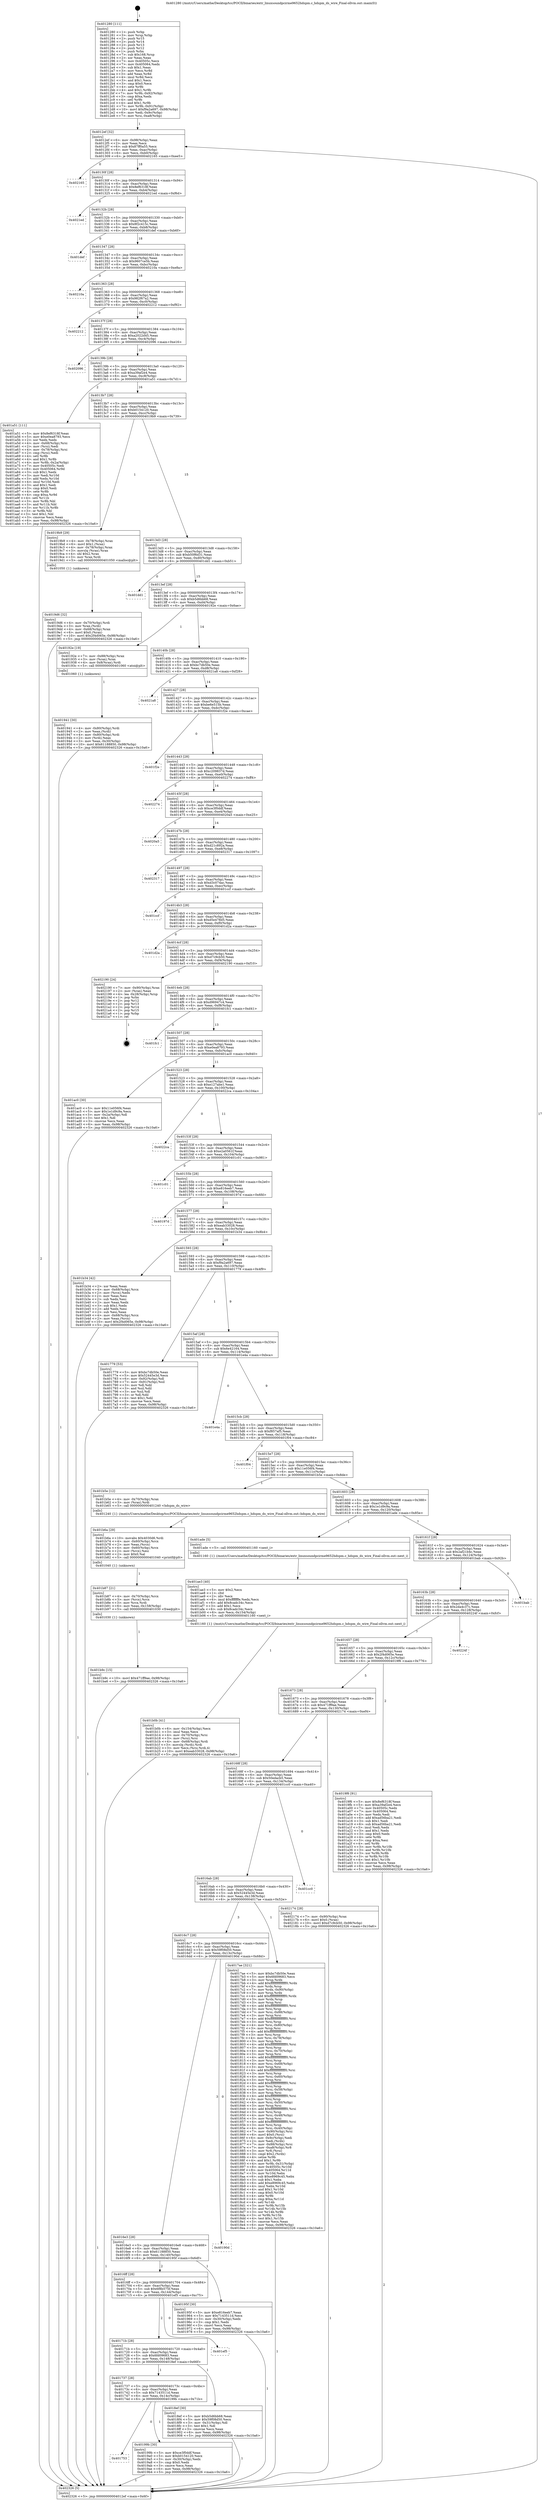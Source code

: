 digraph "0x401280" {
  label = "0x401280 (/mnt/c/Users/mathe/Desktop/tcc/POCII/binaries/extr_linuxsoundpcirme9652hdspm.c_hdspm_ds_wire_Final-ollvm.out::main(0))"
  labelloc = "t"
  node[shape=record]

  Entry [label="",width=0.3,height=0.3,shape=circle,fillcolor=black,style=filled]
  "0x4012ef" [label="{
     0x4012ef [32]\l
     | [instrs]\l
     &nbsp;&nbsp;0x4012ef \<+6\>: mov -0x98(%rbp),%eax\l
     &nbsp;&nbsp;0x4012f5 \<+2\>: mov %eax,%ecx\l
     &nbsp;&nbsp;0x4012f7 \<+6\>: sub $0x87ff0a55,%ecx\l
     &nbsp;&nbsp;0x4012fd \<+6\>: mov %eax,-0xac(%rbp)\l
     &nbsp;&nbsp;0x401303 \<+6\>: mov %ecx,-0xb0(%rbp)\l
     &nbsp;&nbsp;0x401309 \<+6\>: je 0000000000402165 \<main+0xee5\>\l
  }"]
  "0x402165" [label="{
     0x402165\l
  }", style=dashed]
  "0x40130f" [label="{
     0x40130f [28]\l
     | [instrs]\l
     &nbsp;&nbsp;0x40130f \<+5\>: jmp 0000000000401314 \<main+0x94\>\l
     &nbsp;&nbsp;0x401314 \<+6\>: mov -0xac(%rbp),%eax\l
     &nbsp;&nbsp;0x40131a \<+5\>: sub $0x8ef6318f,%eax\l
     &nbsp;&nbsp;0x40131f \<+6\>: mov %eax,-0xb4(%rbp)\l
     &nbsp;&nbsp;0x401325 \<+6\>: je 00000000004021ed \<main+0xf6d\>\l
  }"]
  Exit [label="",width=0.3,height=0.3,shape=circle,fillcolor=black,style=filled,peripheries=2]
  "0x4021ed" [label="{
     0x4021ed\l
  }", style=dashed]
  "0x40132b" [label="{
     0x40132b [28]\l
     | [instrs]\l
     &nbsp;&nbsp;0x40132b \<+5\>: jmp 0000000000401330 \<main+0xb0\>\l
     &nbsp;&nbsp;0x401330 \<+6\>: mov -0xac(%rbp),%eax\l
     &nbsp;&nbsp;0x401336 \<+5\>: sub $0x8f2c415c,%eax\l
     &nbsp;&nbsp;0x40133b \<+6\>: mov %eax,-0xb8(%rbp)\l
     &nbsp;&nbsp;0x401341 \<+6\>: je 0000000000401def \<main+0xb6f\>\l
  }"]
  "0x401b9c" [label="{
     0x401b9c [15]\l
     | [instrs]\l
     &nbsp;&nbsp;0x401b9c \<+10\>: movl $0x471ff9ae,-0x98(%rbp)\l
     &nbsp;&nbsp;0x401ba6 \<+5\>: jmp 0000000000402326 \<main+0x10a6\>\l
  }"]
  "0x401def" [label="{
     0x401def\l
  }", style=dashed]
  "0x401347" [label="{
     0x401347 [28]\l
     | [instrs]\l
     &nbsp;&nbsp;0x401347 \<+5\>: jmp 000000000040134c \<main+0xcc\>\l
     &nbsp;&nbsp;0x40134c \<+6\>: mov -0xac(%rbp),%eax\l
     &nbsp;&nbsp;0x401352 \<+5\>: sub $0x9607ce5b,%eax\l
     &nbsp;&nbsp;0x401357 \<+6\>: mov %eax,-0xbc(%rbp)\l
     &nbsp;&nbsp;0x40135d \<+6\>: je 000000000040210a \<main+0xe8a\>\l
  }"]
  "0x401b87" [label="{
     0x401b87 [21]\l
     | [instrs]\l
     &nbsp;&nbsp;0x401b87 \<+4\>: mov -0x70(%rbp),%rcx\l
     &nbsp;&nbsp;0x401b8b \<+3\>: mov (%rcx),%rcx\l
     &nbsp;&nbsp;0x401b8e \<+3\>: mov %rcx,%rdi\l
     &nbsp;&nbsp;0x401b91 \<+6\>: mov %eax,-0x158(%rbp)\l
     &nbsp;&nbsp;0x401b97 \<+5\>: call 0000000000401030 \<free@plt\>\l
     | [calls]\l
     &nbsp;&nbsp;0x401030 \{1\} (unknown)\l
  }"]
  "0x40210a" [label="{
     0x40210a\l
  }", style=dashed]
  "0x401363" [label="{
     0x401363 [28]\l
     | [instrs]\l
     &nbsp;&nbsp;0x401363 \<+5\>: jmp 0000000000401368 \<main+0xe8\>\l
     &nbsp;&nbsp;0x401368 \<+6\>: mov -0xac(%rbp),%eax\l
     &nbsp;&nbsp;0x40136e \<+5\>: sub $0x982f67a2,%eax\l
     &nbsp;&nbsp;0x401373 \<+6\>: mov %eax,-0xc0(%rbp)\l
     &nbsp;&nbsp;0x401379 \<+6\>: je 0000000000402212 \<main+0xf92\>\l
  }"]
  "0x401b6a" [label="{
     0x401b6a [29]\l
     | [instrs]\l
     &nbsp;&nbsp;0x401b6a \<+10\>: movabs $0x4030d6,%rdi\l
     &nbsp;&nbsp;0x401b74 \<+4\>: mov -0x60(%rbp),%rcx\l
     &nbsp;&nbsp;0x401b78 \<+2\>: mov %eax,(%rcx)\l
     &nbsp;&nbsp;0x401b7a \<+4\>: mov -0x60(%rbp),%rcx\l
     &nbsp;&nbsp;0x401b7e \<+2\>: mov (%rcx),%esi\l
     &nbsp;&nbsp;0x401b80 \<+2\>: mov $0x0,%al\l
     &nbsp;&nbsp;0x401b82 \<+5\>: call 0000000000401040 \<printf@plt\>\l
     | [calls]\l
     &nbsp;&nbsp;0x401040 \{1\} (unknown)\l
  }"]
  "0x402212" [label="{
     0x402212\l
  }", style=dashed]
  "0x40137f" [label="{
     0x40137f [28]\l
     | [instrs]\l
     &nbsp;&nbsp;0x40137f \<+5\>: jmp 0000000000401384 \<main+0x104\>\l
     &nbsp;&nbsp;0x401384 \<+6\>: mov -0xac(%rbp),%eax\l
     &nbsp;&nbsp;0x40138a \<+5\>: sub $0xa2022d45,%eax\l
     &nbsp;&nbsp;0x40138f \<+6\>: mov %eax,-0xc4(%rbp)\l
     &nbsp;&nbsp;0x401395 \<+6\>: je 0000000000402096 \<main+0xe16\>\l
  }"]
  "0x401b0b" [label="{
     0x401b0b [41]\l
     | [instrs]\l
     &nbsp;&nbsp;0x401b0b \<+6\>: mov -0x154(%rbp),%ecx\l
     &nbsp;&nbsp;0x401b11 \<+3\>: imul %eax,%ecx\l
     &nbsp;&nbsp;0x401b14 \<+4\>: mov -0x70(%rbp),%rsi\l
     &nbsp;&nbsp;0x401b18 \<+3\>: mov (%rsi),%rsi\l
     &nbsp;&nbsp;0x401b1b \<+4\>: mov -0x68(%rbp),%rdi\l
     &nbsp;&nbsp;0x401b1f \<+3\>: movslq (%rdi),%rdi\l
     &nbsp;&nbsp;0x401b22 \<+3\>: mov %ecx,(%rsi,%rdi,4)\l
     &nbsp;&nbsp;0x401b25 \<+10\>: movl $0xeab33028,-0x98(%rbp)\l
     &nbsp;&nbsp;0x401b2f \<+5\>: jmp 0000000000402326 \<main+0x10a6\>\l
  }"]
  "0x402096" [label="{
     0x402096\l
  }", style=dashed]
  "0x40139b" [label="{
     0x40139b [28]\l
     | [instrs]\l
     &nbsp;&nbsp;0x40139b \<+5\>: jmp 00000000004013a0 \<main+0x120\>\l
     &nbsp;&nbsp;0x4013a0 \<+6\>: mov -0xac(%rbp),%eax\l
     &nbsp;&nbsp;0x4013a6 \<+5\>: sub $0xa39af2e4,%eax\l
     &nbsp;&nbsp;0x4013ab \<+6\>: mov %eax,-0xc8(%rbp)\l
     &nbsp;&nbsp;0x4013b1 \<+6\>: je 0000000000401a51 \<main+0x7d1\>\l
  }"]
  "0x401ae3" [label="{
     0x401ae3 [40]\l
     | [instrs]\l
     &nbsp;&nbsp;0x401ae3 \<+5\>: mov $0x2,%ecx\l
     &nbsp;&nbsp;0x401ae8 \<+1\>: cltd\l
     &nbsp;&nbsp;0x401ae9 \<+2\>: idiv %ecx\l
     &nbsp;&nbsp;0x401aeb \<+6\>: imul $0xfffffffe,%edx,%ecx\l
     &nbsp;&nbsp;0x401af1 \<+6\>: add $0x8cadc34c,%ecx\l
     &nbsp;&nbsp;0x401af7 \<+3\>: add $0x1,%ecx\l
     &nbsp;&nbsp;0x401afa \<+6\>: sub $0x8cadc34c,%ecx\l
     &nbsp;&nbsp;0x401b00 \<+6\>: mov %ecx,-0x154(%rbp)\l
     &nbsp;&nbsp;0x401b06 \<+5\>: call 0000000000401160 \<next_i\>\l
     | [calls]\l
     &nbsp;&nbsp;0x401160 \{1\} (/mnt/c/Users/mathe/Desktop/tcc/POCII/binaries/extr_linuxsoundpcirme9652hdspm.c_hdspm_ds_wire_Final-ollvm.out::next_i)\l
  }"]
  "0x401a51" [label="{
     0x401a51 [111]\l
     | [instrs]\l
     &nbsp;&nbsp;0x401a51 \<+5\>: mov $0x8ef6318f,%eax\l
     &nbsp;&nbsp;0x401a56 \<+5\>: mov $0xe0ea8793,%ecx\l
     &nbsp;&nbsp;0x401a5b \<+2\>: xor %edx,%edx\l
     &nbsp;&nbsp;0x401a5d \<+4\>: mov -0x68(%rbp),%rsi\l
     &nbsp;&nbsp;0x401a61 \<+2\>: mov (%rsi),%edi\l
     &nbsp;&nbsp;0x401a63 \<+4\>: mov -0x78(%rbp),%rsi\l
     &nbsp;&nbsp;0x401a67 \<+2\>: cmp (%rsi),%edi\l
     &nbsp;&nbsp;0x401a69 \<+4\>: setl %r8b\l
     &nbsp;&nbsp;0x401a6d \<+4\>: and $0x1,%r8b\l
     &nbsp;&nbsp;0x401a71 \<+4\>: mov %r8b,-0x2a(%rbp)\l
     &nbsp;&nbsp;0x401a75 \<+7\>: mov 0x40505c,%edi\l
     &nbsp;&nbsp;0x401a7c \<+8\>: mov 0x405064,%r9d\l
     &nbsp;&nbsp;0x401a84 \<+3\>: sub $0x1,%edx\l
     &nbsp;&nbsp;0x401a87 \<+3\>: mov %edi,%r10d\l
     &nbsp;&nbsp;0x401a8a \<+3\>: add %edx,%r10d\l
     &nbsp;&nbsp;0x401a8d \<+4\>: imul %r10d,%edi\l
     &nbsp;&nbsp;0x401a91 \<+3\>: and $0x1,%edi\l
     &nbsp;&nbsp;0x401a94 \<+3\>: cmp $0x0,%edi\l
     &nbsp;&nbsp;0x401a97 \<+4\>: sete %r8b\l
     &nbsp;&nbsp;0x401a9b \<+4\>: cmp $0xa,%r9d\l
     &nbsp;&nbsp;0x401a9f \<+4\>: setl %r11b\l
     &nbsp;&nbsp;0x401aa3 \<+3\>: mov %r8b,%bl\l
     &nbsp;&nbsp;0x401aa6 \<+3\>: and %r11b,%bl\l
     &nbsp;&nbsp;0x401aa9 \<+3\>: xor %r11b,%r8b\l
     &nbsp;&nbsp;0x401aac \<+3\>: or %r8b,%bl\l
     &nbsp;&nbsp;0x401aaf \<+3\>: test $0x1,%bl\l
     &nbsp;&nbsp;0x401ab2 \<+3\>: cmovne %ecx,%eax\l
     &nbsp;&nbsp;0x401ab5 \<+6\>: mov %eax,-0x98(%rbp)\l
     &nbsp;&nbsp;0x401abb \<+5\>: jmp 0000000000402326 \<main+0x10a6\>\l
  }"]
  "0x4013b7" [label="{
     0x4013b7 [28]\l
     | [instrs]\l
     &nbsp;&nbsp;0x4013b7 \<+5\>: jmp 00000000004013bc \<main+0x13c\>\l
     &nbsp;&nbsp;0x4013bc \<+6\>: mov -0xac(%rbp),%eax\l
     &nbsp;&nbsp;0x4013c2 \<+5\>: sub $0xb0154120,%eax\l
     &nbsp;&nbsp;0x4013c7 \<+6\>: mov %eax,-0xcc(%rbp)\l
     &nbsp;&nbsp;0x4013cd \<+6\>: je 00000000004019b9 \<main+0x739\>\l
  }"]
  "0x4019d6" [label="{
     0x4019d6 [32]\l
     | [instrs]\l
     &nbsp;&nbsp;0x4019d6 \<+4\>: mov -0x70(%rbp),%rdi\l
     &nbsp;&nbsp;0x4019da \<+3\>: mov %rax,(%rdi)\l
     &nbsp;&nbsp;0x4019dd \<+4\>: mov -0x68(%rbp),%rax\l
     &nbsp;&nbsp;0x4019e1 \<+6\>: movl $0x0,(%rax)\l
     &nbsp;&nbsp;0x4019e7 \<+10\>: movl $0x2f4d065e,-0x98(%rbp)\l
     &nbsp;&nbsp;0x4019f1 \<+5\>: jmp 0000000000402326 \<main+0x10a6\>\l
  }"]
  "0x4019b9" [label="{
     0x4019b9 [29]\l
     | [instrs]\l
     &nbsp;&nbsp;0x4019b9 \<+4\>: mov -0x78(%rbp),%rax\l
     &nbsp;&nbsp;0x4019bd \<+6\>: movl $0x1,(%rax)\l
     &nbsp;&nbsp;0x4019c3 \<+4\>: mov -0x78(%rbp),%rax\l
     &nbsp;&nbsp;0x4019c7 \<+3\>: movslq (%rax),%rax\l
     &nbsp;&nbsp;0x4019ca \<+4\>: shl $0x2,%rax\l
     &nbsp;&nbsp;0x4019ce \<+3\>: mov %rax,%rdi\l
     &nbsp;&nbsp;0x4019d1 \<+5\>: call 0000000000401050 \<malloc@plt\>\l
     | [calls]\l
     &nbsp;&nbsp;0x401050 \{1\} (unknown)\l
  }"]
  "0x4013d3" [label="{
     0x4013d3 [28]\l
     | [instrs]\l
     &nbsp;&nbsp;0x4013d3 \<+5\>: jmp 00000000004013d8 \<main+0x158\>\l
     &nbsp;&nbsp;0x4013d8 \<+6\>: mov -0xac(%rbp),%eax\l
     &nbsp;&nbsp;0x4013de \<+5\>: sub $0xb50f6d31,%eax\l
     &nbsp;&nbsp;0x4013e3 \<+6\>: mov %eax,-0xd0(%rbp)\l
     &nbsp;&nbsp;0x4013e9 \<+6\>: je 0000000000401dd1 \<main+0xb51\>\l
  }"]
  "0x401753" [label="{
     0x401753\l
  }", style=dashed]
  "0x401dd1" [label="{
     0x401dd1\l
  }", style=dashed]
  "0x4013ef" [label="{
     0x4013ef [28]\l
     | [instrs]\l
     &nbsp;&nbsp;0x4013ef \<+5\>: jmp 00000000004013f4 \<main+0x174\>\l
     &nbsp;&nbsp;0x4013f4 \<+6\>: mov -0xac(%rbp),%eax\l
     &nbsp;&nbsp;0x4013fa \<+5\>: sub $0xb5d6bb68,%eax\l
     &nbsp;&nbsp;0x4013ff \<+6\>: mov %eax,-0xd4(%rbp)\l
     &nbsp;&nbsp;0x401405 \<+6\>: je 000000000040192e \<main+0x6ae\>\l
  }"]
  "0x40199b" [label="{
     0x40199b [30]\l
     | [instrs]\l
     &nbsp;&nbsp;0x40199b \<+5\>: mov $0xce3f0ddf,%eax\l
     &nbsp;&nbsp;0x4019a0 \<+5\>: mov $0xb0154120,%ecx\l
     &nbsp;&nbsp;0x4019a5 \<+3\>: mov -0x30(%rbp),%edx\l
     &nbsp;&nbsp;0x4019a8 \<+3\>: cmp $0x0,%edx\l
     &nbsp;&nbsp;0x4019ab \<+3\>: cmove %ecx,%eax\l
     &nbsp;&nbsp;0x4019ae \<+6\>: mov %eax,-0x98(%rbp)\l
     &nbsp;&nbsp;0x4019b4 \<+5\>: jmp 0000000000402326 \<main+0x10a6\>\l
  }"]
  "0x40192e" [label="{
     0x40192e [19]\l
     | [instrs]\l
     &nbsp;&nbsp;0x40192e \<+7\>: mov -0x88(%rbp),%rax\l
     &nbsp;&nbsp;0x401935 \<+3\>: mov (%rax),%rax\l
     &nbsp;&nbsp;0x401938 \<+4\>: mov 0x8(%rax),%rdi\l
     &nbsp;&nbsp;0x40193c \<+5\>: call 0000000000401060 \<atoi@plt\>\l
     | [calls]\l
     &nbsp;&nbsp;0x401060 \{1\} (unknown)\l
  }"]
  "0x40140b" [label="{
     0x40140b [28]\l
     | [instrs]\l
     &nbsp;&nbsp;0x40140b \<+5\>: jmp 0000000000401410 \<main+0x190\>\l
     &nbsp;&nbsp;0x401410 \<+6\>: mov -0xac(%rbp),%eax\l
     &nbsp;&nbsp;0x401416 \<+5\>: sub $0xbc7db50e,%eax\l
     &nbsp;&nbsp;0x40141b \<+6\>: mov %eax,-0xd8(%rbp)\l
     &nbsp;&nbsp;0x401421 \<+6\>: je 00000000004021a8 \<main+0xf28\>\l
  }"]
  "0x401941" [label="{
     0x401941 [30]\l
     | [instrs]\l
     &nbsp;&nbsp;0x401941 \<+4\>: mov -0x80(%rbp),%rdi\l
     &nbsp;&nbsp;0x401945 \<+2\>: mov %eax,(%rdi)\l
     &nbsp;&nbsp;0x401947 \<+4\>: mov -0x80(%rbp),%rdi\l
     &nbsp;&nbsp;0x40194b \<+2\>: mov (%rdi),%eax\l
     &nbsp;&nbsp;0x40194d \<+3\>: mov %eax,-0x30(%rbp)\l
     &nbsp;&nbsp;0x401950 \<+10\>: movl $0x61188850,-0x98(%rbp)\l
     &nbsp;&nbsp;0x40195a \<+5\>: jmp 0000000000402326 \<main+0x10a6\>\l
  }"]
  "0x4021a8" [label="{
     0x4021a8\l
  }", style=dashed]
  "0x401427" [label="{
     0x401427 [28]\l
     | [instrs]\l
     &nbsp;&nbsp;0x401427 \<+5\>: jmp 000000000040142c \<main+0x1ac\>\l
     &nbsp;&nbsp;0x40142c \<+6\>: mov -0xac(%rbp),%eax\l
     &nbsp;&nbsp;0x401432 \<+5\>: sub $0xbe6e515b,%eax\l
     &nbsp;&nbsp;0x401437 \<+6\>: mov %eax,-0xdc(%rbp)\l
     &nbsp;&nbsp;0x40143d \<+6\>: je 0000000000401f2e \<main+0xcae\>\l
  }"]
  "0x401737" [label="{
     0x401737 [28]\l
     | [instrs]\l
     &nbsp;&nbsp;0x401737 \<+5\>: jmp 000000000040173c \<main+0x4bc\>\l
     &nbsp;&nbsp;0x40173c \<+6\>: mov -0xac(%rbp),%eax\l
     &nbsp;&nbsp;0x401742 \<+5\>: sub $0x7143511d,%eax\l
     &nbsp;&nbsp;0x401747 \<+6\>: mov %eax,-0x14c(%rbp)\l
     &nbsp;&nbsp;0x40174d \<+6\>: je 000000000040199b \<main+0x71b\>\l
  }"]
  "0x401f2e" [label="{
     0x401f2e\l
  }", style=dashed]
  "0x401443" [label="{
     0x401443 [28]\l
     | [instrs]\l
     &nbsp;&nbsp;0x401443 \<+5\>: jmp 0000000000401448 \<main+0x1c8\>\l
     &nbsp;&nbsp;0x401448 \<+6\>: mov -0xac(%rbp),%eax\l
     &nbsp;&nbsp;0x40144e \<+5\>: sub $0xc209837d,%eax\l
     &nbsp;&nbsp;0x401453 \<+6\>: mov %eax,-0xe0(%rbp)\l
     &nbsp;&nbsp;0x401459 \<+6\>: je 0000000000402274 \<main+0xff4\>\l
  }"]
  "0x4018ef" [label="{
     0x4018ef [30]\l
     | [instrs]\l
     &nbsp;&nbsp;0x4018ef \<+5\>: mov $0xb5d6bb68,%eax\l
     &nbsp;&nbsp;0x4018f4 \<+5\>: mov $0x59f08d50,%ecx\l
     &nbsp;&nbsp;0x4018f9 \<+3\>: mov -0x31(%rbp),%dl\l
     &nbsp;&nbsp;0x4018fc \<+3\>: test $0x1,%dl\l
     &nbsp;&nbsp;0x4018ff \<+3\>: cmovne %ecx,%eax\l
     &nbsp;&nbsp;0x401902 \<+6\>: mov %eax,-0x98(%rbp)\l
     &nbsp;&nbsp;0x401908 \<+5\>: jmp 0000000000402326 \<main+0x10a6\>\l
  }"]
  "0x402274" [label="{
     0x402274\l
  }", style=dashed]
  "0x40145f" [label="{
     0x40145f [28]\l
     | [instrs]\l
     &nbsp;&nbsp;0x40145f \<+5\>: jmp 0000000000401464 \<main+0x1e4\>\l
     &nbsp;&nbsp;0x401464 \<+6\>: mov -0xac(%rbp),%eax\l
     &nbsp;&nbsp;0x40146a \<+5\>: sub $0xce3f0ddf,%eax\l
     &nbsp;&nbsp;0x40146f \<+6\>: mov %eax,-0xe4(%rbp)\l
     &nbsp;&nbsp;0x401475 \<+6\>: je 00000000004020a5 \<main+0xe25\>\l
  }"]
  "0x40171b" [label="{
     0x40171b [28]\l
     | [instrs]\l
     &nbsp;&nbsp;0x40171b \<+5\>: jmp 0000000000401720 \<main+0x4a0\>\l
     &nbsp;&nbsp;0x401720 \<+6\>: mov -0xac(%rbp),%eax\l
     &nbsp;&nbsp;0x401726 \<+5\>: sub $0x6fd09683,%eax\l
     &nbsp;&nbsp;0x40172b \<+6\>: mov %eax,-0x148(%rbp)\l
     &nbsp;&nbsp;0x401731 \<+6\>: je 00000000004018ef \<main+0x66f\>\l
  }"]
  "0x4020a5" [label="{
     0x4020a5\l
  }", style=dashed]
  "0x40147b" [label="{
     0x40147b [28]\l
     | [instrs]\l
     &nbsp;&nbsp;0x40147b \<+5\>: jmp 0000000000401480 \<main+0x200\>\l
     &nbsp;&nbsp;0x401480 \<+6\>: mov -0xac(%rbp),%eax\l
     &nbsp;&nbsp;0x401486 \<+5\>: sub $0xd21c892a,%eax\l
     &nbsp;&nbsp;0x40148b \<+6\>: mov %eax,-0xe8(%rbp)\l
     &nbsp;&nbsp;0x401491 \<+6\>: je 0000000000402317 \<main+0x1097\>\l
  }"]
  "0x401ef5" [label="{
     0x401ef5\l
  }", style=dashed]
  "0x402317" [label="{
     0x402317\l
  }", style=dashed]
  "0x401497" [label="{
     0x401497 [28]\l
     | [instrs]\l
     &nbsp;&nbsp;0x401497 \<+5\>: jmp 000000000040149c \<main+0x21c\>\l
     &nbsp;&nbsp;0x40149c \<+6\>: mov -0xac(%rbp),%eax\l
     &nbsp;&nbsp;0x4014a2 \<+5\>: sub $0xd3c074ac,%eax\l
     &nbsp;&nbsp;0x4014a7 \<+6\>: mov %eax,-0xec(%rbp)\l
     &nbsp;&nbsp;0x4014ad \<+6\>: je 0000000000401ccf \<main+0xa4f\>\l
  }"]
  "0x4016ff" [label="{
     0x4016ff [28]\l
     | [instrs]\l
     &nbsp;&nbsp;0x4016ff \<+5\>: jmp 0000000000401704 \<main+0x484\>\l
     &nbsp;&nbsp;0x401704 \<+6\>: mov -0xac(%rbp),%eax\l
     &nbsp;&nbsp;0x40170a \<+5\>: sub $0x6f8b575f,%eax\l
     &nbsp;&nbsp;0x40170f \<+6\>: mov %eax,-0x144(%rbp)\l
     &nbsp;&nbsp;0x401715 \<+6\>: je 0000000000401ef5 \<main+0xc75\>\l
  }"]
  "0x401ccf" [label="{
     0x401ccf\l
  }", style=dashed]
  "0x4014b3" [label="{
     0x4014b3 [28]\l
     | [instrs]\l
     &nbsp;&nbsp;0x4014b3 \<+5\>: jmp 00000000004014b8 \<main+0x238\>\l
     &nbsp;&nbsp;0x4014b8 \<+6\>: mov -0xac(%rbp),%eax\l
     &nbsp;&nbsp;0x4014be \<+5\>: sub $0xd5e478d5,%eax\l
     &nbsp;&nbsp;0x4014c3 \<+6\>: mov %eax,-0xf0(%rbp)\l
     &nbsp;&nbsp;0x4014c9 \<+6\>: je 0000000000401d2a \<main+0xaaa\>\l
  }"]
  "0x40195f" [label="{
     0x40195f [30]\l
     | [instrs]\l
     &nbsp;&nbsp;0x40195f \<+5\>: mov $0xe816eeb7,%eax\l
     &nbsp;&nbsp;0x401964 \<+5\>: mov $0x7143511d,%ecx\l
     &nbsp;&nbsp;0x401969 \<+3\>: mov -0x30(%rbp),%edx\l
     &nbsp;&nbsp;0x40196c \<+3\>: cmp $0x1,%edx\l
     &nbsp;&nbsp;0x40196f \<+3\>: cmovl %ecx,%eax\l
     &nbsp;&nbsp;0x401972 \<+6\>: mov %eax,-0x98(%rbp)\l
     &nbsp;&nbsp;0x401978 \<+5\>: jmp 0000000000402326 \<main+0x10a6\>\l
  }"]
  "0x401d2a" [label="{
     0x401d2a\l
  }", style=dashed]
  "0x4014cf" [label="{
     0x4014cf [28]\l
     | [instrs]\l
     &nbsp;&nbsp;0x4014cf \<+5\>: jmp 00000000004014d4 \<main+0x254\>\l
     &nbsp;&nbsp;0x4014d4 \<+6\>: mov -0xac(%rbp),%eax\l
     &nbsp;&nbsp;0x4014da \<+5\>: sub $0xd7c9cb50,%eax\l
     &nbsp;&nbsp;0x4014df \<+6\>: mov %eax,-0xf4(%rbp)\l
     &nbsp;&nbsp;0x4014e5 \<+6\>: je 0000000000402190 \<main+0xf10\>\l
  }"]
  "0x4016e3" [label="{
     0x4016e3 [28]\l
     | [instrs]\l
     &nbsp;&nbsp;0x4016e3 \<+5\>: jmp 00000000004016e8 \<main+0x468\>\l
     &nbsp;&nbsp;0x4016e8 \<+6\>: mov -0xac(%rbp),%eax\l
     &nbsp;&nbsp;0x4016ee \<+5\>: sub $0x61188850,%eax\l
     &nbsp;&nbsp;0x4016f3 \<+6\>: mov %eax,-0x140(%rbp)\l
     &nbsp;&nbsp;0x4016f9 \<+6\>: je 000000000040195f \<main+0x6df\>\l
  }"]
  "0x402190" [label="{
     0x402190 [24]\l
     | [instrs]\l
     &nbsp;&nbsp;0x402190 \<+7\>: mov -0x90(%rbp),%rax\l
     &nbsp;&nbsp;0x402197 \<+2\>: mov (%rax),%eax\l
     &nbsp;&nbsp;0x402199 \<+4\>: lea -0x28(%rbp),%rsp\l
     &nbsp;&nbsp;0x40219d \<+1\>: pop %rbx\l
     &nbsp;&nbsp;0x40219e \<+2\>: pop %r12\l
     &nbsp;&nbsp;0x4021a0 \<+2\>: pop %r13\l
     &nbsp;&nbsp;0x4021a2 \<+2\>: pop %r14\l
     &nbsp;&nbsp;0x4021a4 \<+2\>: pop %r15\l
     &nbsp;&nbsp;0x4021a6 \<+1\>: pop %rbp\l
     &nbsp;&nbsp;0x4021a7 \<+1\>: ret\l
  }"]
  "0x4014eb" [label="{
     0x4014eb [28]\l
     | [instrs]\l
     &nbsp;&nbsp;0x4014eb \<+5\>: jmp 00000000004014f0 \<main+0x270\>\l
     &nbsp;&nbsp;0x4014f0 \<+6\>: mov -0xac(%rbp),%eax\l
     &nbsp;&nbsp;0x4014f6 \<+5\>: sub $0xd96947c4,%eax\l
     &nbsp;&nbsp;0x4014fb \<+6\>: mov %eax,-0xf8(%rbp)\l
     &nbsp;&nbsp;0x401501 \<+6\>: je 0000000000401fc1 \<main+0xd41\>\l
  }"]
  "0x40190d" [label="{
     0x40190d\l
  }", style=dashed]
  "0x401fc1" [label="{
     0x401fc1\l
  }", style=dashed]
  "0x401507" [label="{
     0x401507 [28]\l
     | [instrs]\l
     &nbsp;&nbsp;0x401507 \<+5\>: jmp 000000000040150c \<main+0x28c\>\l
     &nbsp;&nbsp;0x40150c \<+6\>: mov -0xac(%rbp),%eax\l
     &nbsp;&nbsp;0x401512 \<+5\>: sub $0xe0ea8793,%eax\l
     &nbsp;&nbsp;0x401517 \<+6\>: mov %eax,-0xfc(%rbp)\l
     &nbsp;&nbsp;0x40151d \<+6\>: je 0000000000401ac0 \<main+0x840\>\l
  }"]
  "0x4016c7" [label="{
     0x4016c7 [28]\l
     | [instrs]\l
     &nbsp;&nbsp;0x4016c7 \<+5\>: jmp 00000000004016cc \<main+0x44c\>\l
     &nbsp;&nbsp;0x4016cc \<+6\>: mov -0xac(%rbp),%eax\l
     &nbsp;&nbsp;0x4016d2 \<+5\>: sub $0x59f08d50,%eax\l
     &nbsp;&nbsp;0x4016d7 \<+6\>: mov %eax,-0x13c(%rbp)\l
     &nbsp;&nbsp;0x4016dd \<+6\>: je 000000000040190d \<main+0x68d\>\l
  }"]
  "0x401ac0" [label="{
     0x401ac0 [30]\l
     | [instrs]\l
     &nbsp;&nbsp;0x401ac0 \<+5\>: mov $0x11e056f4,%eax\l
     &nbsp;&nbsp;0x401ac5 \<+5\>: mov $0x1e1d9c9a,%ecx\l
     &nbsp;&nbsp;0x401aca \<+3\>: mov -0x2a(%rbp),%dl\l
     &nbsp;&nbsp;0x401acd \<+3\>: test $0x1,%dl\l
     &nbsp;&nbsp;0x401ad0 \<+3\>: cmovne %ecx,%eax\l
     &nbsp;&nbsp;0x401ad3 \<+6\>: mov %eax,-0x98(%rbp)\l
     &nbsp;&nbsp;0x401ad9 \<+5\>: jmp 0000000000402326 \<main+0x10a6\>\l
  }"]
  "0x401523" [label="{
     0x401523 [28]\l
     | [instrs]\l
     &nbsp;&nbsp;0x401523 \<+5\>: jmp 0000000000401528 \<main+0x2a8\>\l
     &nbsp;&nbsp;0x401528 \<+6\>: mov -0xac(%rbp),%eax\l
     &nbsp;&nbsp;0x40152e \<+5\>: sub $0xe127abe1,%eax\l
     &nbsp;&nbsp;0x401533 \<+6\>: mov %eax,-0x100(%rbp)\l
     &nbsp;&nbsp;0x401539 \<+6\>: je 00000000004022ca \<main+0x104a\>\l
  }"]
  "0x4017ae" [label="{
     0x4017ae [321]\l
     | [instrs]\l
     &nbsp;&nbsp;0x4017ae \<+5\>: mov $0xbc7db50e,%eax\l
     &nbsp;&nbsp;0x4017b3 \<+5\>: mov $0x6fd09683,%ecx\l
     &nbsp;&nbsp;0x4017b8 \<+3\>: mov %rsp,%rdx\l
     &nbsp;&nbsp;0x4017bb \<+4\>: add $0xfffffffffffffff0,%rdx\l
     &nbsp;&nbsp;0x4017bf \<+3\>: mov %rdx,%rsp\l
     &nbsp;&nbsp;0x4017c2 \<+7\>: mov %rdx,-0x90(%rbp)\l
     &nbsp;&nbsp;0x4017c9 \<+3\>: mov %rsp,%rdx\l
     &nbsp;&nbsp;0x4017cc \<+4\>: add $0xfffffffffffffff0,%rdx\l
     &nbsp;&nbsp;0x4017d0 \<+3\>: mov %rdx,%rsp\l
     &nbsp;&nbsp;0x4017d3 \<+3\>: mov %rsp,%rsi\l
     &nbsp;&nbsp;0x4017d6 \<+4\>: add $0xfffffffffffffff0,%rsi\l
     &nbsp;&nbsp;0x4017da \<+3\>: mov %rsi,%rsp\l
     &nbsp;&nbsp;0x4017dd \<+7\>: mov %rsi,-0x88(%rbp)\l
     &nbsp;&nbsp;0x4017e4 \<+3\>: mov %rsp,%rsi\l
     &nbsp;&nbsp;0x4017e7 \<+4\>: add $0xfffffffffffffff0,%rsi\l
     &nbsp;&nbsp;0x4017eb \<+3\>: mov %rsi,%rsp\l
     &nbsp;&nbsp;0x4017ee \<+4\>: mov %rsi,-0x80(%rbp)\l
     &nbsp;&nbsp;0x4017f2 \<+3\>: mov %rsp,%rsi\l
     &nbsp;&nbsp;0x4017f5 \<+4\>: add $0xfffffffffffffff0,%rsi\l
     &nbsp;&nbsp;0x4017f9 \<+3\>: mov %rsi,%rsp\l
     &nbsp;&nbsp;0x4017fc \<+4\>: mov %rsi,-0x78(%rbp)\l
     &nbsp;&nbsp;0x401800 \<+3\>: mov %rsp,%rsi\l
     &nbsp;&nbsp;0x401803 \<+4\>: add $0xfffffffffffffff0,%rsi\l
     &nbsp;&nbsp;0x401807 \<+3\>: mov %rsi,%rsp\l
     &nbsp;&nbsp;0x40180a \<+4\>: mov %rsi,-0x70(%rbp)\l
     &nbsp;&nbsp;0x40180e \<+3\>: mov %rsp,%rsi\l
     &nbsp;&nbsp;0x401811 \<+4\>: add $0xfffffffffffffff0,%rsi\l
     &nbsp;&nbsp;0x401815 \<+3\>: mov %rsi,%rsp\l
     &nbsp;&nbsp;0x401818 \<+4\>: mov %rsi,-0x68(%rbp)\l
     &nbsp;&nbsp;0x40181c \<+3\>: mov %rsp,%rsi\l
     &nbsp;&nbsp;0x40181f \<+4\>: add $0xfffffffffffffff0,%rsi\l
     &nbsp;&nbsp;0x401823 \<+3\>: mov %rsi,%rsp\l
     &nbsp;&nbsp;0x401826 \<+4\>: mov %rsi,-0x60(%rbp)\l
     &nbsp;&nbsp;0x40182a \<+3\>: mov %rsp,%rsi\l
     &nbsp;&nbsp;0x40182d \<+4\>: add $0xfffffffffffffff0,%rsi\l
     &nbsp;&nbsp;0x401831 \<+3\>: mov %rsi,%rsp\l
     &nbsp;&nbsp;0x401834 \<+4\>: mov %rsi,-0x58(%rbp)\l
     &nbsp;&nbsp;0x401838 \<+3\>: mov %rsp,%rsi\l
     &nbsp;&nbsp;0x40183b \<+4\>: add $0xfffffffffffffff0,%rsi\l
     &nbsp;&nbsp;0x40183f \<+3\>: mov %rsi,%rsp\l
     &nbsp;&nbsp;0x401842 \<+4\>: mov %rsi,-0x50(%rbp)\l
     &nbsp;&nbsp;0x401846 \<+3\>: mov %rsp,%rsi\l
     &nbsp;&nbsp;0x401849 \<+4\>: add $0xfffffffffffffff0,%rsi\l
     &nbsp;&nbsp;0x40184d \<+3\>: mov %rsi,%rsp\l
     &nbsp;&nbsp;0x401850 \<+4\>: mov %rsi,-0x48(%rbp)\l
     &nbsp;&nbsp;0x401854 \<+3\>: mov %rsp,%rsi\l
     &nbsp;&nbsp;0x401857 \<+4\>: add $0xfffffffffffffff0,%rsi\l
     &nbsp;&nbsp;0x40185b \<+3\>: mov %rsi,%rsp\l
     &nbsp;&nbsp;0x40185e \<+4\>: mov %rsi,-0x40(%rbp)\l
     &nbsp;&nbsp;0x401862 \<+7\>: mov -0x90(%rbp),%rsi\l
     &nbsp;&nbsp;0x401869 \<+6\>: movl $0x0,(%rsi)\l
     &nbsp;&nbsp;0x40186f \<+6\>: mov -0x9c(%rbp),%edi\l
     &nbsp;&nbsp;0x401875 \<+2\>: mov %edi,(%rdx)\l
     &nbsp;&nbsp;0x401877 \<+7\>: mov -0x88(%rbp),%rsi\l
     &nbsp;&nbsp;0x40187e \<+7\>: mov -0xa8(%rbp),%r8\l
     &nbsp;&nbsp;0x401885 \<+3\>: mov %r8,(%rsi)\l
     &nbsp;&nbsp;0x401888 \<+3\>: cmpl $0x2,(%rdx)\l
     &nbsp;&nbsp;0x40188b \<+4\>: setne %r9b\l
     &nbsp;&nbsp;0x40188f \<+4\>: and $0x1,%r9b\l
     &nbsp;&nbsp;0x401893 \<+4\>: mov %r9b,-0x31(%rbp)\l
     &nbsp;&nbsp;0x401897 \<+8\>: mov 0x40505c,%r10d\l
     &nbsp;&nbsp;0x40189f \<+8\>: mov 0x405064,%r11d\l
     &nbsp;&nbsp;0x4018a7 \<+3\>: mov %r10d,%ebx\l
     &nbsp;&nbsp;0x4018aa \<+6\>: sub $0xe8969c45,%ebx\l
     &nbsp;&nbsp;0x4018b0 \<+3\>: sub $0x1,%ebx\l
     &nbsp;&nbsp;0x4018b3 \<+6\>: add $0xe8969c45,%ebx\l
     &nbsp;&nbsp;0x4018b9 \<+4\>: imul %ebx,%r10d\l
     &nbsp;&nbsp;0x4018bd \<+4\>: and $0x1,%r10d\l
     &nbsp;&nbsp;0x4018c1 \<+4\>: cmp $0x0,%r10d\l
     &nbsp;&nbsp;0x4018c5 \<+4\>: sete %r9b\l
     &nbsp;&nbsp;0x4018c9 \<+4\>: cmp $0xa,%r11d\l
     &nbsp;&nbsp;0x4018cd \<+4\>: setl %r14b\l
     &nbsp;&nbsp;0x4018d1 \<+3\>: mov %r9b,%r15b\l
     &nbsp;&nbsp;0x4018d4 \<+3\>: and %r14b,%r15b\l
     &nbsp;&nbsp;0x4018d7 \<+3\>: xor %r14b,%r9b\l
     &nbsp;&nbsp;0x4018da \<+3\>: or %r9b,%r15b\l
     &nbsp;&nbsp;0x4018dd \<+4\>: test $0x1,%r15b\l
     &nbsp;&nbsp;0x4018e1 \<+3\>: cmovne %ecx,%eax\l
     &nbsp;&nbsp;0x4018e4 \<+6\>: mov %eax,-0x98(%rbp)\l
     &nbsp;&nbsp;0x4018ea \<+5\>: jmp 0000000000402326 \<main+0x10a6\>\l
  }"]
  "0x4022ca" [label="{
     0x4022ca\l
  }", style=dashed]
  "0x40153f" [label="{
     0x40153f [28]\l
     | [instrs]\l
     &nbsp;&nbsp;0x40153f \<+5\>: jmp 0000000000401544 \<main+0x2c4\>\l
     &nbsp;&nbsp;0x401544 \<+6\>: mov -0xac(%rbp),%eax\l
     &nbsp;&nbsp;0x40154a \<+5\>: sub $0xe2a0561f,%eax\l
     &nbsp;&nbsp;0x40154f \<+6\>: mov %eax,-0x104(%rbp)\l
     &nbsp;&nbsp;0x401555 \<+6\>: je 0000000000401c01 \<main+0x981\>\l
  }"]
  "0x4016ab" [label="{
     0x4016ab [28]\l
     | [instrs]\l
     &nbsp;&nbsp;0x4016ab \<+5\>: jmp 00000000004016b0 \<main+0x430\>\l
     &nbsp;&nbsp;0x4016b0 \<+6\>: mov -0xac(%rbp),%eax\l
     &nbsp;&nbsp;0x4016b6 \<+5\>: sub $0x52445e3d,%eax\l
     &nbsp;&nbsp;0x4016bb \<+6\>: mov %eax,-0x138(%rbp)\l
     &nbsp;&nbsp;0x4016c1 \<+6\>: je 00000000004017ae \<main+0x52e\>\l
  }"]
  "0x401c01" [label="{
     0x401c01\l
  }", style=dashed]
  "0x40155b" [label="{
     0x40155b [28]\l
     | [instrs]\l
     &nbsp;&nbsp;0x40155b \<+5\>: jmp 0000000000401560 \<main+0x2e0\>\l
     &nbsp;&nbsp;0x401560 \<+6\>: mov -0xac(%rbp),%eax\l
     &nbsp;&nbsp;0x401566 \<+5\>: sub $0xe816eeb7,%eax\l
     &nbsp;&nbsp;0x40156b \<+6\>: mov %eax,-0x108(%rbp)\l
     &nbsp;&nbsp;0x401571 \<+6\>: je 000000000040197d \<main+0x6fd\>\l
  }"]
  "0x401cc0" [label="{
     0x401cc0\l
  }", style=dashed]
  "0x40197d" [label="{
     0x40197d\l
  }", style=dashed]
  "0x401577" [label="{
     0x401577 [28]\l
     | [instrs]\l
     &nbsp;&nbsp;0x401577 \<+5\>: jmp 000000000040157c \<main+0x2fc\>\l
     &nbsp;&nbsp;0x40157c \<+6\>: mov -0xac(%rbp),%eax\l
     &nbsp;&nbsp;0x401582 \<+5\>: sub $0xeab33028,%eax\l
     &nbsp;&nbsp;0x401587 \<+6\>: mov %eax,-0x10c(%rbp)\l
     &nbsp;&nbsp;0x40158d \<+6\>: je 0000000000401b34 \<main+0x8b4\>\l
  }"]
  "0x40168f" [label="{
     0x40168f [28]\l
     | [instrs]\l
     &nbsp;&nbsp;0x40168f \<+5\>: jmp 0000000000401694 \<main+0x414\>\l
     &nbsp;&nbsp;0x401694 \<+6\>: mov -0xac(%rbp),%eax\l
     &nbsp;&nbsp;0x40169a \<+5\>: sub $0x50edacb5,%eax\l
     &nbsp;&nbsp;0x40169f \<+6\>: mov %eax,-0x134(%rbp)\l
     &nbsp;&nbsp;0x4016a5 \<+6\>: je 0000000000401cc0 \<main+0xa40\>\l
  }"]
  "0x401b34" [label="{
     0x401b34 [42]\l
     | [instrs]\l
     &nbsp;&nbsp;0x401b34 \<+2\>: xor %eax,%eax\l
     &nbsp;&nbsp;0x401b36 \<+4\>: mov -0x68(%rbp),%rcx\l
     &nbsp;&nbsp;0x401b3a \<+2\>: mov (%rcx),%edx\l
     &nbsp;&nbsp;0x401b3c \<+2\>: mov %eax,%esi\l
     &nbsp;&nbsp;0x401b3e \<+2\>: sub %edx,%esi\l
     &nbsp;&nbsp;0x401b40 \<+2\>: mov %eax,%edx\l
     &nbsp;&nbsp;0x401b42 \<+3\>: sub $0x1,%edx\l
     &nbsp;&nbsp;0x401b45 \<+2\>: add %edx,%esi\l
     &nbsp;&nbsp;0x401b47 \<+2\>: sub %esi,%eax\l
     &nbsp;&nbsp;0x401b49 \<+4\>: mov -0x68(%rbp),%rcx\l
     &nbsp;&nbsp;0x401b4d \<+2\>: mov %eax,(%rcx)\l
     &nbsp;&nbsp;0x401b4f \<+10\>: movl $0x2f4d065e,-0x98(%rbp)\l
     &nbsp;&nbsp;0x401b59 \<+5\>: jmp 0000000000402326 \<main+0x10a6\>\l
  }"]
  "0x401593" [label="{
     0x401593 [28]\l
     | [instrs]\l
     &nbsp;&nbsp;0x401593 \<+5\>: jmp 0000000000401598 \<main+0x318\>\l
     &nbsp;&nbsp;0x401598 \<+6\>: mov -0xac(%rbp),%eax\l
     &nbsp;&nbsp;0x40159e \<+5\>: sub $0xf9a2a697,%eax\l
     &nbsp;&nbsp;0x4015a3 \<+6\>: mov %eax,-0x110(%rbp)\l
     &nbsp;&nbsp;0x4015a9 \<+6\>: je 0000000000401779 \<main+0x4f9\>\l
  }"]
  "0x402174" [label="{
     0x402174 [28]\l
     | [instrs]\l
     &nbsp;&nbsp;0x402174 \<+7\>: mov -0x90(%rbp),%rax\l
     &nbsp;&nbsp;0x40217b \<+6\>: movl $0x0,(%rax)\l
     &nbsp;&nbsp;0x402181 \<+10\>: movl $0xd7c9cb50,-0x98(%rbp)\l
     &nbsp;&nbsp;0x40218b \<+5\>: jmp 0000000000402326 \<main+0x10a6\>\l
  }"]
  "0x401779" [label="{
     0x401779 [53]\l
     | [instrs]\l
     &nbsp;&nbsp;0x401779 \<+5\>: mov $0xbc7db50e,%eax\l
     &nbsp;&nbsp;0x40177e \<+5\>: mov $0x52445e3d,%ecx\l
     &nbsp;&nbsp;0x401783 \<+6\>: mov -0x92(%rbp),%dl\l
     &nbsp;&nbsp;0x401789 \<+7\>: mov -0x91(%rbp),%sil\l
     &nbsp;&nbsp;0x401790 \<+3\>: mov %dl,%dil\l
     &nbsp;&nbsp;0x401793 \<+3\>: and %sil,%dil\l
     &nbsp;&nbsp;0x401796 \<+3\>: xor %sil,%dl\l
     &nbsp;&nbsp;0x401799 \<+3\>: or %dl,%dil\l
     &nbsp;&nbsp;0x40179c \<+4\>: test $0x1,%dil\l
     &nbsp;&nbsp;0x4017a0 \<+3\>: cmovne %ecx,%eax\l
     &nbsp;&nbsp;0x4017a3 \<+6\>: mov %eax,-0x98(%rbp)\l
     &nbsp;&nbsp;0x4017a9 \<+5\>: jmp 0000000000402326 \<main+0x10a6\>\l
  }"]
  "0x4015af" [label="{
     0x4015af [28]\l
     | [instrs]\l
     &nbsp;&nbsp;0x4015af \<+5\>: jmp 00000000004015b4 \<main+0x334\>\l
     &nbsp;&nbsp;0x4015b4 \<+6\>: mov -0xac(%rbp),%eax\l
     &nbsp;&nbsp;0x4015ba \<+5\>: sub $0x6e42164,%eax\l
     &nbsp;&nbsp;0x4015bf \<+6\>: mov %eax,-0x114(%rbp)\l
     &nbsp;&nbsp;0x4015c5 \<+6\>: je 0000000000401e4a \<main+0xbca\>\l
  }"]
  "0x402326" [label="{
     0x402326 [5]\l
     | [instrs]\l
     &nbsp;&nbsp;0x402326 \<+5\>: jmp 00000000004012ef \<main+0x6f\>\l
  }"]
  "0x401280" [label="{
     0x401280 [111]\l
     | [instrs]\l
     &nbsp;&nbsp;0x401280 \<+1\>: push %rbp\l
     &nbsp;&nbsp;0x401281 \<+3\>: mov %rsp,%rbp\l
     &nbsp;&nbsp;0x401284 \<+2\>: push %r15\l
     &nbsp;&nbsp;0x401286 \<+2\>: push %r14\l
     &nbsp;&nbsp;0x401288 \<+2\>: push %r13\l
     &nbsp;&nbsp;0x40128a \<+2\>: push %r12\l
     &nbsp;&nbsp;0x40128c \<+1\>: push %rbx\l
     &nbsp;&nbsp;0x40128d \<+7\>: sub $0x168,%rsp\l
     &nbsp;&nbsp;0x401294 \<+2\>: xor %eax,%eax\l
     &nbsp;&nbsp;0x401296 \<+7\>: mov 0x40505c,%ecx\l
     &nbsp;&nbsp;0x40129d \<+7\>: mov 0x405064,%edx\l
     &nbsp;&nbsp;0x4012a4 \<+3\>: sub $0x1,%eax\l
     &nbsp;&nbsp;0x4012a7 \<+3\>: mov %ecx,%r8d\l
     &nbsp;&nbsp;0x4012aa \<+3\>: add %eax,%r8d\l
     &nbsp;&nbsp;0x4012ad \<+4\>: imul %r8d,%ecx\l
     &nbsp;&nbsp;0x4012b1 \<+3\>: and $0x1,%ecx\l
     &nbsp;&nbsp;0x4012b4 \<+3\>: cmp $0x0,%ecx\l
     &nbsp;&nbsp;0x4012b7 \<+4\>: sete %r9b\l
     &nbsp;&nbsp;0x4012bb \<+4\>: and $0x1,%r9b\l
     &nbsp;&nbsp;0x4012bf \<+7\>: mov %r9b,-0x92(%rbp)\l
     &nbsp;&nbsp;0x4012c6 \<+3\>: cmp $0xa,%edx\l
     &nbsp;&nbsp;0x4012c9 \<+4\>: setl %r9b\l
     &nbsp;&nbsp;0x4012cd \<+4\>: and $0x1,%r9b\l
     &nbsp;&nbsp;0x4012d1 \<+7\>: mov %r9b,-0x91(%rbp)\l
     &nbsp;&nbsp;0x4012d8 \<+10\>: movl $0xf9a2a697,-0x98(%rbp)\l
     &nbsp;&nbsp;0x4012e2 \<+6\>: mov %edi,-0x9c(%rbp)\l
     &nbsp;&nbsp;0x4012e8 \<+7\>: mov %rsi,-0xa8(%rbp)\l
  }"]
  "0x401673" [label="{
     0x401673 [28]\l
     | [instrs]\l
     &nbsp;&nbsp;0x401673 \<+5\>: jmp 0000000000401678 \<main+0x3f8\>\l
     &nbsp;&nbsp;0x401678 \<+6\>: mov -0xac(%rbp),%eax\l
     &nbsp;&nbsp;0x40167e \<+5\>: sub $0x471ff9ae,%eax\l
     &nbsp;&nbsp;0x401683 \<+6\>: mov %eax,-0x130(%rbp)\l
     &nbsp;&nbsp;0x401689 \<+6\>: je 0000000000402174 \<main+0xef4\>\l
  }"]
  "0x401e4a" [label="{
     0x401e4a\l
  }", style=dashed]
  "0x4015cb" [label="{
     0x4015cb [28]\l
     | [instrs]\l
     &nbsp;&nbsp;0x4015cb \<+5\>: jmp 00000000004015d0 \<main+0x350\>\l
     &nbsp;&nbsp;0x4015d0 \<+6\>: mov -0xac(%rbp),%eax\l
     &nbsp;&nbsp;0x4015d6 \<+5\>: sub $0xf857af5,%eax\l
     &nbsp;&nbsp;0x4015db \<+6\>: mov %eax,-0x118(%rbp)\l
     &nbsp;&nbsp;0x4015e1 \<+6\>: je 0000000000401f04 \<main+0xc84\>\l
  }"]
  "0x4019f6" [label="{
     0x4019f6 [91]\l
     | [instrs]\l
     &nbsp;&nbsp;0x4019f6 \<+5\>: mov $0x8ef6318f,%eax\l
     &nbsp;&nbsp;0x4019fb \<+5\>: mov $0xa39af2e4,%ecx\l
     &nbsp;&nbsp;0x401a00 \<+7\>: mov 0x40505c,%edx\l
     &nbsp;&nbsp;0x401a07 \<+7\>: mov 0x405064,%esi\l
     &nbsp;&nbsp;0x401a0e \<+2\>: mov %edx,%edi\l
     &nbsp;&nbsp;0x401a10 \<+6\>: add $0xad56ba21,%edi\l
     &nbsp;&nbsp;0x401a16 \<+3\>: sub $0x1,%edi\l
     &nbsp;&nbsp;0x401a19 \<+6\>: sub $0xad56ba21,%edi\l
     &nbsp;&nbsp;0x401a1f \<+3\>: imul %edi,%edx\l
     &nbsp;&nbsp;0x401a22 \<+3\>: and $0x1,%edx\l
     &nbsp;&nbsp;0x401a25 \<+3\>: cmp $0x0,%edx\l
     &nbsp;&nbsp;0x401a28 \<+4\>: sete %r8b\l
     &nbsp;&nbsp;0x401a2c \<+3\>: cmp $0xa,%esi\l
     &nbsp;&nbsp;0x401a2f \<+4\>: setl %r9b\l
     &nbsp;&nbsp;0x401a33 \<+3\>: mov %r8b,%r10b\l
     &nbsp;&nbsp;0x401a36 \<+3\>: and %r9b,%r10b\l
     &nbsp;&nbsp;0x401a39 \<+3\>: xor %r9b,%r8b\l
     &nbsp;&nbsp;0x401a3c \<+3\>: or %r8b,%r10b\l
     &nbsp;&nbsp;0x401a3f \<+4\>: test $0x1,%r10b\l
     &nbsp;&nbsp;0x401a43 \<+3\>: cmovne %ecx,%eax\l
     &nbsp;&nbsp;0x401a46 \<+6\>: mov %eax,-0x98(%rbp)\l
     &nbsp;&nbsp;0x401a4c \<+5\>: jmp 0000000000402326 \<main+0x10a6\>\l
  }"]
  "0x401f04" [label="{
     0x401f04\l
  }", style=dashed]
  "0x4015e7" [label="{
     0x4015e7 [28]\l
     | [instrs]\l
     &nbsp;&nbsp;0x4015e7 \<+5\>: jmp 00000000004015ec \<main+0x36c\>\l
     &nbsp;&nbsp;0x4015ec \<+6\>: mov -0xac(%rbp),%eax\l
     &nbsp;&nbsp;0x4015f2 \<+5\>: sub $0x11e056f4,%eax\l
     &nbsp;&nbsp;0x4015f7 \<+6\>: mov %eax,-0x11c(%rbp)\l
     &nbsp;&nbsp;0x4015fd \<+6\>: je 0000000000401b5e \<main+0x8de\>\l
  }"]
  "0x401657" [label="{
     0x401657 [28]\l
     | [instrs]\l
     &nbsp;&nbsp;0x401657 \<+5\>: jmp 000000000040165c \<main+0x3dc\>\l
     &nbsp;&nbsp;0x40165c \<+6\>: mov -0xac(%rbp),%eax\l
     &nbsp;&nbsp;0x401662 \<+5\>: sub $0x2f4d065e,%eax\l
     &nbsp;&nbsp;0x401667 \<+6\>: mov %eax,-0x12c(%rbp)\l
     &nbsp;&nbsp;0x40166d \<+6\>: je 00000000004019f6 \<main+0x776\>\l
  }"]
  "0x401b5e" [label="{
     0x401b5e [12]\l
     | [instrs]\l
     &nbsp;&nbsp;0x401b5e \<+4\>: mov -0x70(%rbp),%rax\l
     &nbsp;&nbsp;0x401b62 \<+3\>: mov (%rax),%rdi\l
     &nbsp;&nbsp;0x401b65 \<+5\>: call 0000000000401240 \<hdspm_ds_wire\>\l
     | [calls]\l
     &nbsp;&nbsp;0x401240 \{1\} (/mnt/c/Users/mathe/Desktop/tcc/POCII/binaries/extr_linuxsoundpcirme9652hdspm.c_hdspm_ds_wire_Final-ollvm.out::hdspm_ds_wire)\l
  }"]
  "0x401603" [label="{
     0x401603 [28]\l
     | [instrs]\l
     &nbsp;&nbsp;0x401603 \<+5\>: jmp 0000000000401608 \<main+0x388\>\l
     &nbsp;&nbsp;0x401608 \<+6\>: mov -0xac(%rbp),%eax\l
     &nbsp;&nbsp;0x40160e \<+5\>: sub $0x1e1d9c9a,%eax\l
     &nbsp;&nbsp;0x401613 \<+6\>: mov %eax,-0x120(%rbp)\l
     &nbsp;&nbsp;0x401619 \<+6\>: je 0000000000401ade \<main+0x85e\>\l
  }"]
  "0x40224f" [label="{
     0x40224f\l
  }", style=dashed]
  "0x401ade" [label="{
     0x401ade [5]\l
     | [instrs]\l
     &nbsp;&nbsp;0x401ade \<+5\>: call 0000000000401160 \<next_i\>\l
     | [calls]\l
     &nbsp;&nbsp;0x401160 \{1\} (/mnt/c/Users/mathe/Desktop/tcc/POCII/binaries/extr_linuxsoundpcirme9652hdspm.c_hdspm_ds_wire_Final-ollvm.out::next_i)\l
  }"]
  "0x40161f" [label="{
     0x40161f [28]\l
     | [instrs]\l
     &nbsp;&nbsp;0x40161f \<+5\>: jmp 0000000000401624 \<main+0x3a4\>\l
     &nbsp;&nbsp;0x401624 \<+6\>: mov -0xac(%rbp),%eax\l
     &nbsp;&nbsp;0x40162a \<+5\>: sub $0x2af21b4c,%eax\l
     &nbsp;&nbsp;0x40162f \<+6\>: mov %eax,-0x124(%rbp)\l
     &nbsp;&nbsp;0x401635 \<+6\>: je 0000000000401bab \<main+0x92b\>\l
  }"]
  "0x40163b" [label="{
     0x40163b [28]\l
     | [instrs]\l
     &nbsp;&nbsp;0x40163b \<+5\>: jmp 0000000000401640 \<main+0x3c0\>\l
     &nbsp;&nbsp;0x401640 \<+6\>: mov -0xac(%rbp),%eax\l
     &nbsp;&nbsp;0x401646 \<+5\>: sub $0x2da4c37c,%eax\l
     &nbsp;&nbsp;0x40164b \<+6\>: mov %eax,-0x128(%rbp)\l
     &nbsp;&nbsp;0x401651 \<+6\>: je 000000000040224f \<main+0xfcf\>\l
  }"]
  "0x401bab" [label="{
     0x401bab\l
  }", style=dashed]
  Entry -> "0x401280" [label=" 1"]
  "0x4012ef" -> "0x402165" [label=" 0"]
  "0x4012ef" -> "0x40130f" [label=" 18"]
  "0x402190" -> Exit [label=" 1"]
  "0x40130f" -> "0x4021ed" [label=" 0"]
  "0x40130f" -> "0x40132b" [label=" 18"]
  "0x402174" -> "0x402326" [label=" 1"]
  "0x40132b" -> "0x401def" [label=" 0"]
  "0x40132b" -> "0x401347" [label=" 18"]
  "0x401b9c" -> "0x402326" [label=" 1"]
  "0x401347" -> "0x40210a" [label=" 0"]
  "0x401347" -> "0x401363" [label=" 18"]
  "0x401b87" -> "0x401b9c" [label=" 1"]
  "0x401363" -> "0x402212" [label=" 0"]
  "0x401363" -> "0x40137f" [label=" 18"]
  "0x401b6a" -> "0x401b87" [label=" 1"]
  "0x40137f" -> "0x402096" [label=" 0"]
  "0x40137f" -> "0x40139b" [label=" 18"]
  "0x401b5e" -> "0x401b6a" [label=" 1"]
  "0x40139b" -> "0x401a51" [label=" 2"]
  "0x40139b" -> "0x4013b7" [label=" 16"]
  "0x401b34" -> "0x402326" [label=" 1"]
  "0x4013b7" -> "0x4019b9" [label=" 1"]
  "0x4013b7" -> "0x4013d3" [label=" 15"]
  "0x401b0b" -> "0x402326" [label=" 1"]
  "0x4013d3" -> "0x401dd1" [label=" 0"]
  "0x4013d3" -> "0x4013ef" [label=" 15"]
  "0x401ae3" -> "0x401b0b" [label=" 1"]
  "0x4013ef" -> "0x40192e" [label=" 1"]
  "0x4013ef" -> "0x40140b" [label=" 14"]
  "0x401ade" -> "0x401ae3" [label=" 1"]
  "0x40140b" -> "0x4021a8" [label=" 0"]
  "0x40140b" -> "0x401427" [label=" 14"]
  "0x401a51" -> "0x402326" [label=" 2"]
  "0x401427" -> "0x401f2e" [label=" 0"]
  "0x401427" -> "0x401443" [label=" 14"]
  "0x4019f6" -> "0x402326" [label=" 2"]
  "0x401443" -> "0x402274" [label=" 0"]
  "0x401443" -> "0x40145f" [label=" 14"]
  "0x4019d6" -> "0x402326" [label=" 1"]
  "0x40145f" -> "0x4020a5" [label=" 0"]
  "0x40145f" -> "0x40147b" [label=" 14"]
  "0x40199b" -> "0x402326" [label=" 1"]
  "0x40147b" -> "0x402317" [label=" 0"]
  "0x40147b" -> "0x401497" [label=" 14"]
  "0x401737" -> "0x401753" [label=" 0"]
  "0x401497" -> "0x401ccf" [label=" 0"]
  "0x401497" -> "0x4014b3" [label=" 14"]
  "0x401ac0" -> "0x402326" [label=" 2"]
  "0x4014b3" -> "0x401d2a" [label=" 0"]
  "0x4014b3" -> "0x4014cf" [label=" 14"]
  "0x40195f" -> "0x402326" [label=" 1"]
  "0x4014cf" -> "0x402190" [label=" 1"]
  "0x4014cf" -> "0x4014eb" [label=" 13"]
  "0x40192e" -> "0x401941" [label=" 1"]
  "0x4014eb" -> "0x401fc1" [label=" 0"]
  "0x4014eb" -> "0x401507" [label=" 13"]
  "0x4018ef" -> "0x402326" [label=" 1"]
  "0x401507" -> "0x401ac0" [label=" 2"]
  "0x401507" -> "0x401523" [label=" 11"]
  "0x4019b9" -> "0x4019d6" [label=" 1"]
  "0x401523" -> "0x4022ca" [label=" 0"]
  "0x401523" -> "0x40153f" [label=" 11"]
  "0x4016ff" -> "0x40171b" [label=" 2"]
  "0x40153f" -> "0x401c01" [label=" 0"]
  "0x40153f" -> "0x40155b" [label=" 11"]
  "0x401737" -> "0x40199b" [label=" 1"]
  "0x40155b" -> "0x40197d" [label=" 0"]
  "0x40155b" -> "0x401577" [label=" 11"]
  "0x4016e3" -> "0x4016ff" [label=" 2"]
  "0x401577" -> "0x401b34" [label=" 1"]
  "0x401577" -> "0x401593" [label=" 10"]
  "0x401941" -> "0x402326" [label=" 1"]
  "0x401593" -> "0x401779" [label=" 1"]
  "0x401593" -> "0x4015af" [label=" 9"]
  "0x401779" -> "0x402326" [label=" 1"]
  "0x401280" -> "0x4012ef" [label=" 1"]
  "0x402326" -> "0x4012ef" [label=" 17"]
  "0x4016c7" -> "0x4016e3" [label=" 3"]
  "0x4015af" -> "0x401e4a" [label=" 0"]
  "0x4015af" -> "0x4015cb" [label=" 9"]
  "0x40171b" -> "0x401737" [label=" 1"]
  "0x4015cb" -> "0x401f04" [label=" 0"]
  "0x4015cb" -> "0x4015e7" [label=" 9"]
  "0x4017ae" -> "0x402326" [label=" 1"]
  "0x4015e7" -> "0x401b5e" [label=" 1"]
  "0x4015e7" -> "0x401603" [label=" 8"]
  "0x4016ab" -> "0x4016c7" [label=" 3"]
  "0x401603" -> "0x401ade" [label=" 1"]
  "0x401603" -> "0x40161f" [label=" 7"]
  "0x4016ab" -> "0x4017ae" [label=" 1"]
  "0x40161f" -> "0x401bab" [label=" 0"]
  "0x40161f" -> "0x40163b" [label=" 7"]
  "0x4016ff" -> "0x401ef5" [label=" 0"]
  "0x40163b" -> "0x40224f" [label=" 0"]
  "0x40163b" -> "0x401657" [label=" 7"]
  "0x40171b" -> "0x4018ef" [label=" 1"]
  "0x401657" -> "0x4019f6" [label=" 2"]
  "0x401657" -> "0x401673" [label=" 5"]
  "0x4016c7" -> "0x40190d" [label=" 0"]
  "0x401673" -> "0x402174" [label=" 1"]
  "0x401673" -> "0x40168f" [label=" 4"]
  "0x4016e3" -> "0x40195f" [label=" 1"]
  "0x40168f" -> "0x401cc0" [label=" 0"]
  "0x40168f" -> "0x4016ab" [label=" 4"]
}
